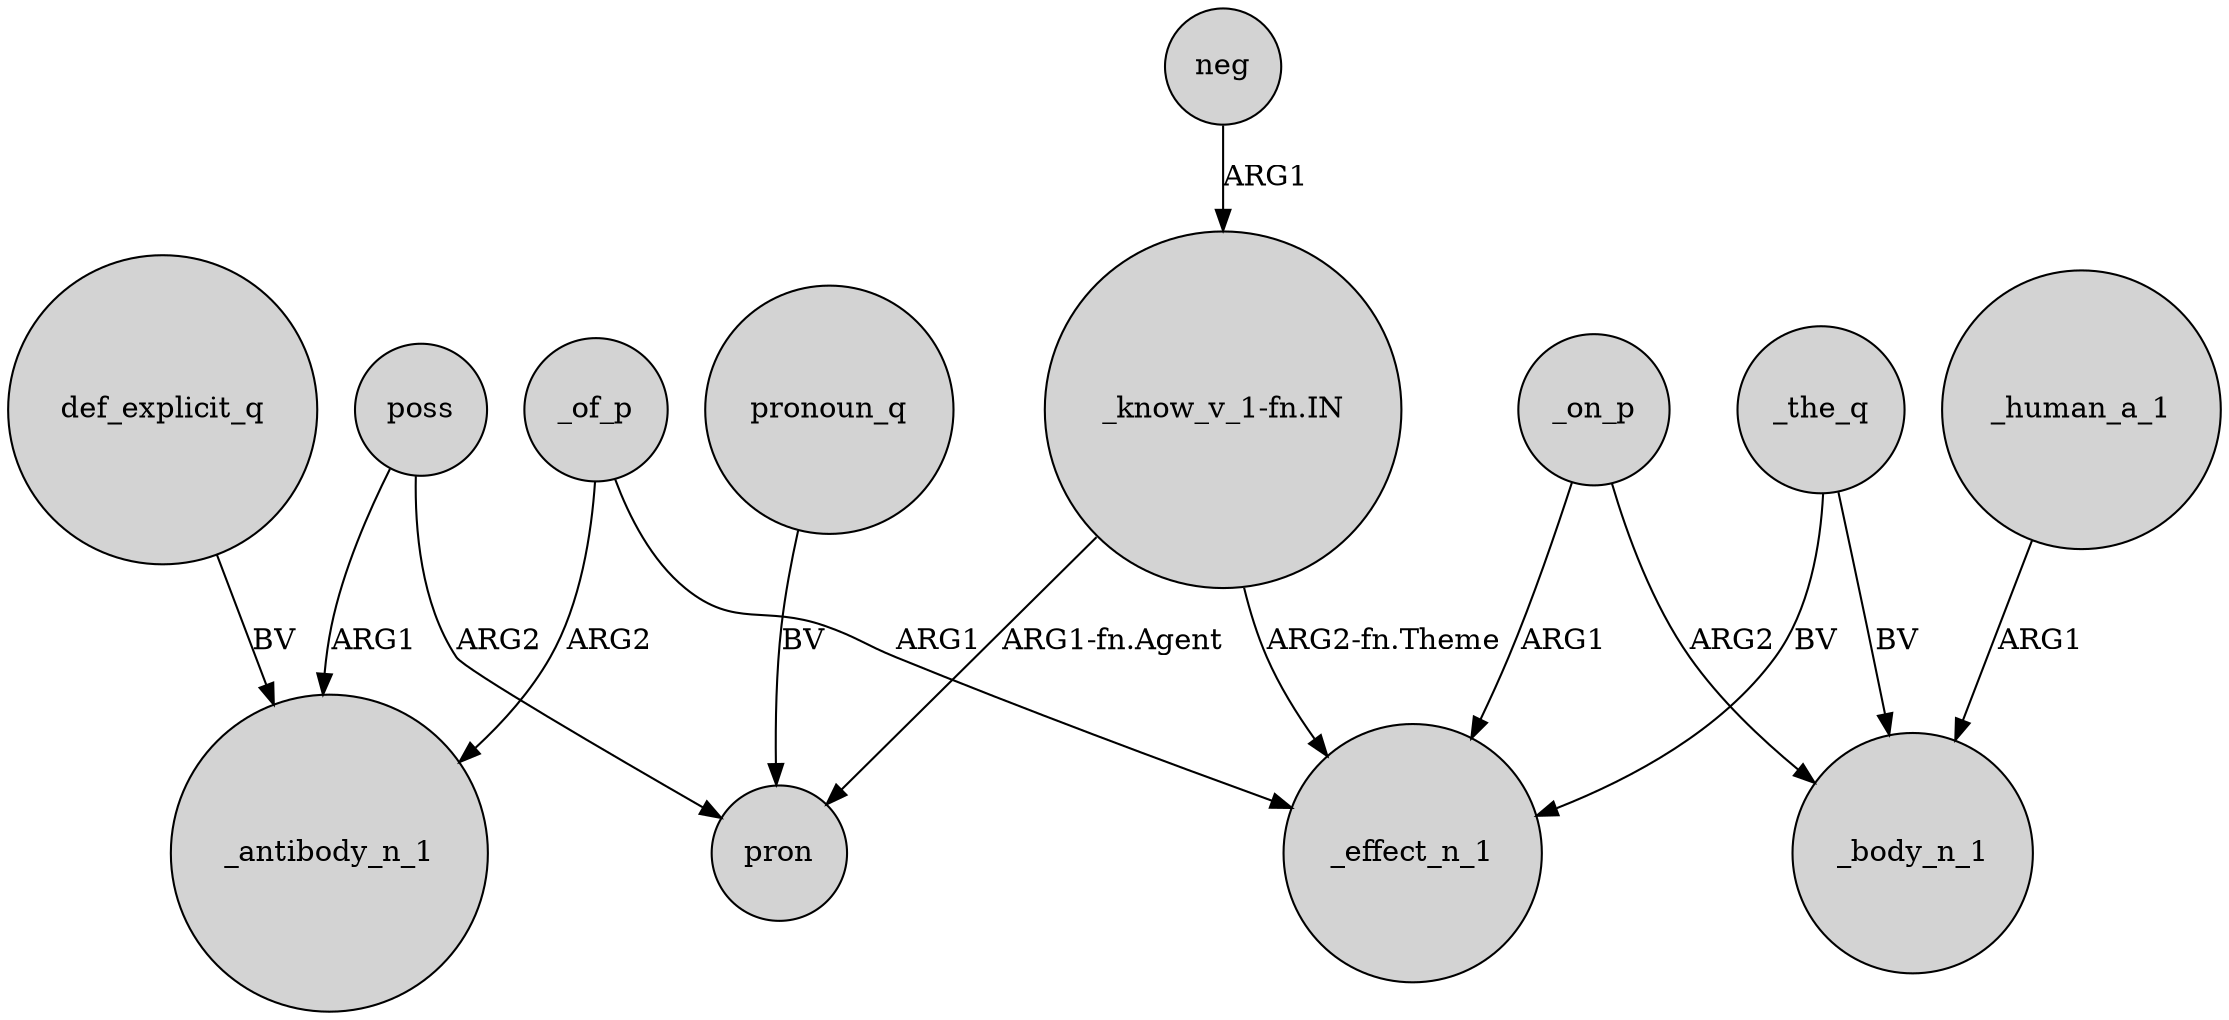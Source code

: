 digraph {
	node [shape=circle style=filled]
	_of_p -> _effect_n_1 [label=ARG1]
	_human_a_1 -> _body_n_1 [label=ARG1]
	"_know_v_1-fn.IN" -> pron [label="ARG1-fn.Agent"]
	def_explicit_q -> _antibody_n_1 [label=BV]
	_the_q -> _effect_n_1 [label=BV]
	neg -> "_know_v_1-fn.IN" [label=ARG1]
	_the_q -> _body_n_1 [label=BV]
	poss -> pron [label=ARG2]
	_on_p -> _effect_n_1 [label=ARG1]
	_on_p -> _body_n_1 [label=ARG2]
	_of_p -> _antibody_n_1 [label=ARG2]
	poss -> _antibody_n_1 [label=ARG1]
	"_know_v_1-fn.IN" -> _effect_n_1 [label="ARG2-fn.Theme"]
	pronoun_q -> pron [label=BV]
}
